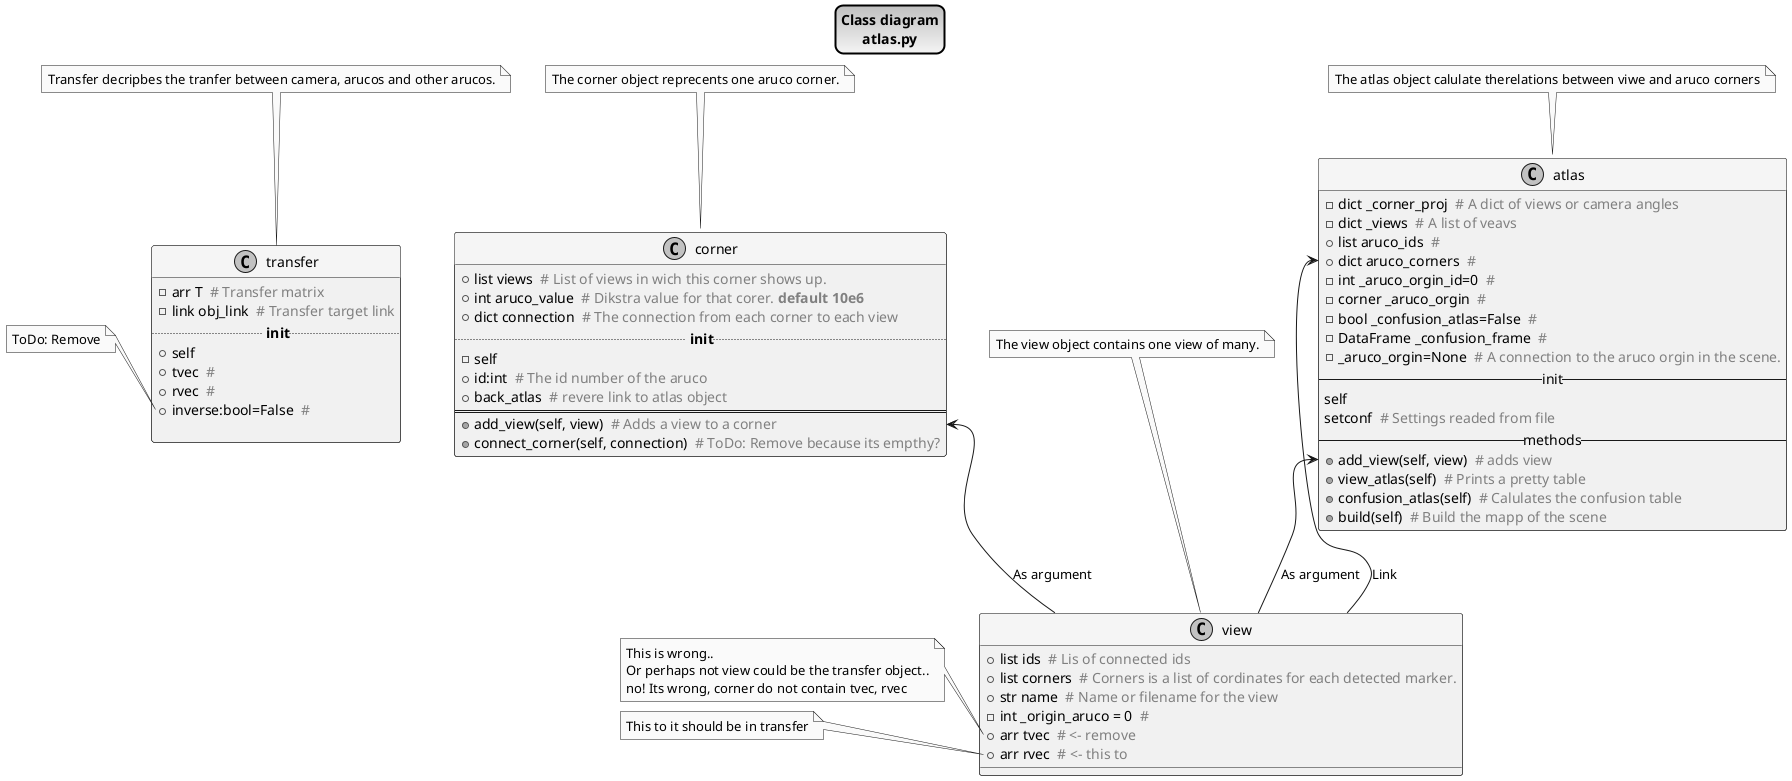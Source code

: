 @startuml
'Settings'
skinparam titleBorderRoundCorner 15
skinparam titleBorderThickness 2
skinparam titleBorderColor Black
skinparam titleBackgroundColor Silver-WhiteSmoke
skinparam classFontColor automatic
skinparam classHeaderBackgroundColor WhiteSmoke
skinparam monochrome true
skinparam handwritten false

title Class diagram\n<b>atlas.py

'-- Transfer class --'
class transfer {
    - arr T <color:gray> # Transfer matrix
    - link obj_link <color:gray> # Transfer target link
    .. <b> init ..
        + self
        + tvec <color:gray> #
        + rvec <color:gray> #
        + inverse:bool=False <color:gray> #

}
note top of transfer
    Transfer decripbes the tranfer between camera, arucos and other arucos.
end note
note left of transfer::inverse
    ToDo: Remove
end note
'-- end Transfer --'

'-- Corner class --'
class corner {
    + list views <color:gray> # List of views in wich this corner shows up.
    + int aruco_value <color:gray> # Dikstra value for that corer.<b> default 10e6
    + dict connection <color:gray> # The connection from each corner to each view
    .. <b> init ..
        - self
        + id:int <color:gray> # The id number of the aruco
        + back_atlas <color:gray> # revere link to atlas object
    ==
    + add_view(self, view) <color:gray> # Adds a view to a corner
    + connect_corner(self, connection) <color:gray> # ToDo: Remove because its empthy?
}
corner::add_view <-- view : As argument

note top of corner
    The corner object reprecents one aruco corner.
end note
'-- end Corner --'

'-- View class --'
class view {
    + list ids <color:gray> # Lis of connected ids
    + list corners <color:gray> # Corners is a list of cordinates for each detected marker.
    + str name <color:gray> # Name or filename for the view
    - int _origin_aruco = 0 <color:gray> #
    + arr tvec <color:gray> # <- remove
    + arr rvec <color:gray> # <- this to
}

note top of view
    The view object contains one view of many.
end note
note left of view::tvec
This is wrong..
Or perhaps not view could be the transfer object..
no! Its wrong, corner do not contain tvec, rvec
end note
note left of view::rvec
    This to it should be in transfer
end note
'-- end view --'

'--- Atlas class ----'
class atlas {
    - dict _corner_proj  <color:gray># A dict of views or camera angles
    - dict _views <color:gray> # A list of veavs
    + list aruco_ids <color:gray> #
    + dict aruco_corners <color:gray> #
    - int _aruco_orgin_id=0 <color:gray> #
    - corner _aruco_orgin <color:gray> #
    - bool _confusion_atlas=False <color:gray> #
    - DataFrame _confusion_frame <color:gray> #
    - _aruco_orgin=None <color:gray> # A connection to the aruco orgin in the scene.
    --  init --
    self
    setconf <color:gray> # Settings readed from file
    -- methods --
    + add_view(self, view) <color:gray> # adds view
    + view_atlas(self) <color:gray> # Prints a pretty table
    + confusion_atlas(self) <color:gray> # Calulates the confusion table
    + build(self) <color:gray> # Build the mapp of the scene
}
atlas::add_view <-- view : As argument
atlas::aruco_corners <-- view : Link
note top of atlas
    The atlas object calulate therelations between viwe and aruco corners
end note

@enduml
